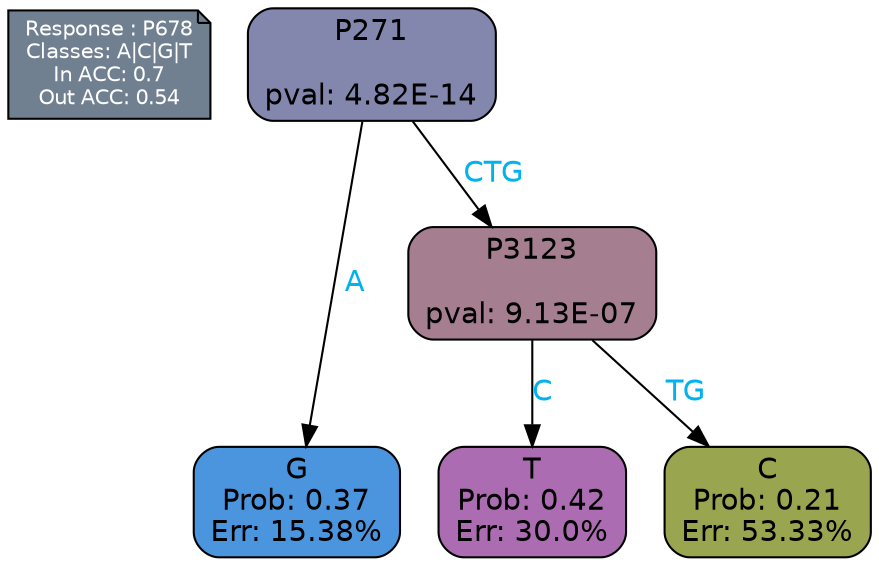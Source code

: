digraph Tree {
node [shape=box, style="filled, rounded", color="black", fontname=helvetica] ;
graph [ranksep=equally, splines=polylines, bgcolor=transparent, dpi=600] ;
edge [fontname=helvetica] ;
LEGEND [label="Response : P678
Classes: A|C|G|T
In ACC: 0.7
Out ACC: 0.54
",shape=note,align=left,style=filled,fillcolor="slategray",fontcolor="white",fontsize=10];1 [label="P271

pval: 4.82E-14", fillcolor="#8487ad"] ;
2 [label="G
Prob: 0.37
Err: 15.38%", fillcolor="#4b94de"] ;
3 [label="P3123

pval: 9.13E-07", fillcolor="#a57f90"] ;
4 [label="T
Prob: 0.42
Err: 30.0%", fillcolor="#ab6cb1"] ;
5 [label="C
Prob: 0.21
Err: 53.33%", fillcolor="#99a64f"] ;
1 -> 2 [label="A",fontcolor=deepskyblue2] ;
1 -> 3 [label="CTG",fontcolor=deepskyblue2] ;
3 -> 4 [label="C",fontcolor=deepskyblue2] ;
3 -> 5 [label="TG",fontcolor=deepskyblue2] ;
{rank = same; 2;4;5;}{rank = same; LEGEND;1;}}